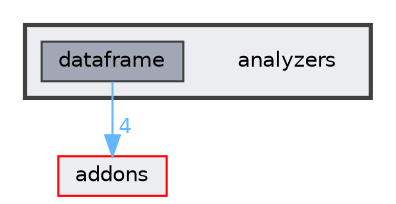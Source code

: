 digraph "analyzers"
{
 // LATEX_PDF_SIZE
  bgcolor="transparent";
  edge [fontname=Helvetica,fontsize=10,labelfontname=Helvetica,labelfontsize=10];
  node [fontname=Helvetica,fontsize=10,shape=box,height=0.2,width=0.4];
  compound=true
  subgraph clusterdir_3d03528d2400acc3fc02bc2b11bada0c {
    graph [ bgcolor="#ecedf0", pencolor="grey25", label="", fontname=Helvetica,fontsize=10 style="filled,bold", URL="dir_3d03528d2400acc3fc02bc2b11bada0c.html",tooltip=""]
    dir_3d03528d2400acc3fc02bc2b11bada0c [shape=plaintext, label="analyzers"];
  dir_80d0d0eb77b8b32422d353741e959c30 [label="dataframe", fillcolor="#a1a7b4", color="grey25", style="filled", URL="dir_80d0d0eb77b8b32422d353741e959c30.html",tooltip=""];
  }
  dir_1233bc0a3e869c10318208e4553a4fcb [label="addons", fillcolor="#ecedf0", color="red", style="filled", URL="dir_1233bc0a3e869c10318208e4553a4fcb.html",tooltip=""];
  dir_80d0d0eb77b8b32422d353741e959c30->dir_1233bc0a3e869c10318208e4553a4fcb [headlabel="4", labeldistance=1.5 headhref="dir_000004_000000.html" href="dir_000004_000000.html" color="steelblue1" fontcolor="steelblue1"];
}
